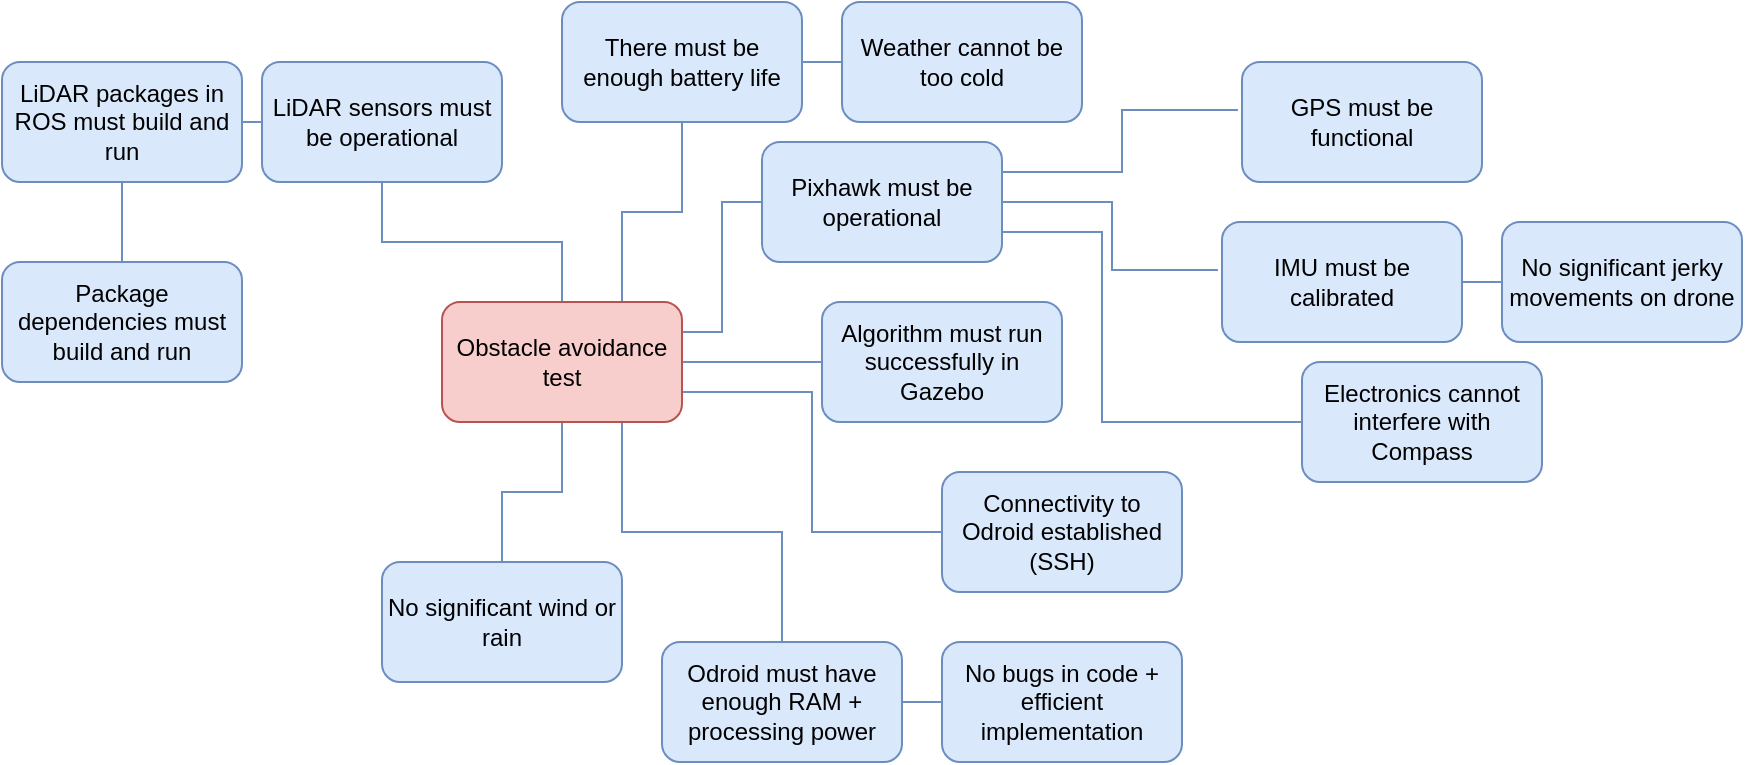 <mxfile type="github" version="10.7.7"><diagram id="4e-2nmrWIUUcu9EXJC4X" name="Page-1"><mxGraphModel grid="1" dx="840" dy="441" gridSize="10" guides="1" tooltips="1" connect="1" arrows="1" fold="1" page="1" pageScale="1" pageWidth="827" pageHeight="1169" math="0" shadow="0"><root><mxCell id="0"/><mxCell id="1" parent="0"/><mxCell id="azHqUHfc6iuTFhBYgKCk-19" parent="1" style="edgeStyle=orthogonalEdgeStyle;rounded=0;orthogonalLoop=1;jettySize=auto;html=1;exitX=1;exitY=0.75;exitDx=0;exitDy=0;endArrow=none;endFill=0;entryX=0;entryY=0.5;entryDx=0;entryDy=0;fillColor=#dae8fc;strokeColor=#6c8ebf;" edge="1" target="azHqUHfc6iuTFhBYgKCk-20" source="azHqUHfc6iuTFhBYgKCk-4"><mxGeometry as="geometry" relative="1"><mxPoint as="targetPoint" x="560" y="230"/><Array as="points"><mxPoint x="570" y="145"/><mxPoint x="570" y="240"/></Array></mxGeometry></mxCell><mxCell id="azHqUHfc6iuTFhBYgKCk-2" parent="1" style="edgeStyle=orthogonalEdgeStyle;rounded=0;orthogonalLoop=1;jettySize=auto;html=1;exitX=1;exitY=0.5;exitDx=0;exitDy=0;endArrow=none;endFill=0;fillColor=#dae8fc;strokeColor=#6c8ebf;" edge="1" target="azHqUHfc6iuTFhBYgKCk-3" source="azHqUHfc6iuTFhBYgKCk-1"><mxGeometry as="geometry" relative="1"><mxPoint as="targetPoint" x="400" y="210"/></mxGeometry></mxCell><mxCell id="azHqUHfc6iuTFhBYgKCk-10" parent="1" style="edgeStyle=orthogonalEdgeStyle;rounded=0;orthogonalLoop=1;jettySize=auto;html=1;exitX=1;exitY=0.25;exitDx=0;exitDy=0;entryX=0;entryY=0.5;entryDx=0;entryDy=0;endArrow=none;endFill=0;fillColor=#dae8fc;strokeColor=#6c8ebf;" edge="1" target="azHqUHfc6iuTFhBYgKCk-4" source="azHqUHfc6iuTFhBYgKCk-1"><mxGeometry as="geometry" relative="1"/></mxCell><mxCell id="azHqUHfc6iuTFhBYgKCk-12" parent="1" style="edgeStyle=orthogonalEdgeStyle;rounded=0;orthogonalLoop=1;jettySize=auto;html=1;exitX=1;exitY=0.75;exitDx=0;exitDy=0;entryX=0;entryY=0.5;entryDx=0;entryDy=0;endArrow=none;endFill=0;fillColor=#dae8fc;strokeColor=#6c8ebf;" edge="1" target="azHqUHfc6iuTFhBYgKCk-11" source="azHqUHfc6iuTFhBYgKCk-1"><mxGeometry as="geometry" relative="1"/></mxCell><mxCell id="azHqUHfc6iuTFhBYgKCk-23" parent="1" style="edgeStyle=orthogonalEdgeStyle;rounded=0;orthogonalLoop=1;jettySize=auto;html=1;exitX=0.75;exitY=1;exitDx=0;exitDy=0;endArrow=none;endFill=0;fillColor=#dae8fc;strokeColor=#6c8ebf;" edge="1" target="azHqUHfc6iuTFhBYgKCk-24" source="azHqUHfc6iuTFhBYgKCk-1"><mxGeometry as="geometry" relative="1"><mxPoint as="targetPoint" x="360" y="350"/></mxGeometry></mxCell><mxCell id="azHqUHfc6iuTFhBYgKCk-27" parent="1" style="edgeStyle=orthogonalEdgeStyle;rounded=0;orthogonalLoop=1;jettySize=auto;html=1;exitX=0.75;exitY=0;exitDx=0;exitDy=0;endArrow=none;endFill=0;fillColor=#dae8fc;strokeColor=#6c8ebf;" edge="1" target="azHqUHfc6iuTFhBYgKCk-28" source="azHqUHfc6iuTFhBYgKCk-1"><mxGeometry as="geometry" relative="1"><mxPoint as="targetPoint" x="350" y="80"/></mxGeometry></mxCell><mxCell id="azHqUHfc6iuTFhBYgKCk-29" parent="1" style="edgeStyle=orthogonalEdgeStyle;rounded=0;orthogonalLoop=1;jettySize=auto;html=1;endArrow=none;endFill=0;entryX=0.5;entryY=0;entryDx=0;entryDy=0;fillColor=#dae8fc;strokeColor=#6c8ebf;" edge="1" target="azHqUHfc6iuTFhBYgKCk-30" source="azHqUHfc6iuTFhBYgKCk-1"><mxGeometry as="geometry" relative="1"><mxPoint as="targetPoint" x="300" y="280"/></mxGeometry></mxCell><mxCell id="azHqUHfc6iuTFhBYgKCk-34" parent="1" style="edgeStyle=orthogonalEdgeStyle;rounded=0;orthogonalLoop=1;jettySize=auto;html=1;endArrow=none;endFill=0;fillColor=#dae8fc;strokeColor=#6c8ebf;" edge="1" target="azHqUHfc6iuTFhBYgKCk-35" source="azHqUHfc6iuTFhBYgKCk-1"><mxGeometry as="geometry" relative="1"><mxPoint as="targetPoint" x="260" y="140"/></mxGeometry></mxCell><mxCell id="azHqUHfc6iuTFhBYgKCk-1" value="Obstacle avoidance test" parent="1" style="rounded=1;whiteSpace=wrap;html=1;fillColor=#f8cecc;strokeColor=#b85450;" vertex="1"><mxGeometry as="geometry" x="240" y="180" width="120" height="60"/></mxCell><mxCell id="azHqUHfc6iuTFhBYgKCk-3" value="Algorithm must run successfully in Gazebo&lt;br&gt;" parent="1" style="rounded=1;whiteSpace=wrap;html=1;fillColor=#dae8fc;strokeColor=#6c8ebf;" vertex="1"><mxGeometry as="geometry" x="430" y="180" width="120" height="60"/></mxCell><mxCell id="azHqUHfc6iuTFhBYgKCk-15" parent="1" style="edgeStyle=orthogonalEdgeStyle;rounded=0;orthogonalLoop=1;jettySize=auto;html=1;exitX=1;exitY=0.25;exitDx=0;exitDy=0;entryX=-0.017;entryY=0.4;entryDx=0;entryDy=0;entryPerimeter=0;endArrow=none;endFill=0;fillColor=#dae8fc;strokeColor=#6c8ebf;" edge="1" target="azHqUHfc6iuTFhBYgKCk-14" source="azHqUHfc6iuTFhBYgKCk-4"><mxGeometry as="geometry" relative="1"/></mxCell><mxCell id="azHqUHfc6iuTFhBYgKCk-4" value="Pixhawk must be operational&lt;br&gt;" parent="1" style="rounded=1;whiteSpace=wrap;html=1;fillColor=#dae8fc;strokeColor=#6c8ebf;" vertex="1"><mxGeometry as="geometry" x="400" y="100" width="120" height="60"/></mxCell><mxCell id="azHqUHfc6iuTFhBYgKCk-11" value="Connectivity to Odroid established (SSH)" parent="1" style="rounded=1;whiteSpace=wrap;html=1;fillColor=#dae8fc;strokeColor=#6c8ebf;" vertex="1"><mxGeometry as="geometry" x="490" y="265" width="120" height="60"/></mxCell><mxCell id="azHqUHfc6iuTFhBYgKCk-14" value="GPS must be functional&lt;br&gt;" parent="1" style="rounded=1;whiteSpace=wrap;html=1;fillColor=#dae8fc;strokeColor=#6c8ebf;" vertex="1"><mxGeometry as="geometry" x="640" y="60" width="120" height="60"/></mxCell><mxCell id="azHqUHfc6iuTFhBYgKCk-16" parent="1" style="edgeStyle=orthogonalEdgeStyle;rounded=0;orthogonalLoop=1;jettySize=auto;html=1;exitX=1;exitY=0.5;exitDx=0;exitDy=0;entryX=-0.017;entryY=0.4;entryDx=0;entryDy=0;entryPerimeter=0;endArrow=none;endFill=0;fillColor=#dae8fc;strokeColor=#6c8ebf;" edge="1" target="azHqUHfc6iuTFhBYgKCk-17" source="azHqUHfc6iuTFhBYgKCk-4"><mxGeometry as="geometry" relative="1"><mxPoint as="sourcePoint" x="490" y="130"/></mxGeometry></mxCell><mxCell id="azHqUHfc6iuTFhBYgKCk-21" parent="1" style="edgeStyle=orthogonalEdgeStyle;rounded=0;orthogonalLoop=1;jettySize=auto;html=1;exitX=1;exitY=0.5;exitDx=0;exitDy=0;endArrow=none;endFill=0;entryX=0;entryY=0.5;entryDx=0;entryDy=0;fillColor=#dae8fc;strokeColor=#6c8ebf;" edge="1" target="azHqUHfc6iuTFhBYgKCk-22" source="azHqUHfc6iuTFhBYgKCk-17"><mxGeometry as="geometry" relative="1"><mxPoint as="targetPoint" x="720" y="170"/></mxGeometry></mxCell><mxCell id="azHqUHfc6iuTFhBYgKCk-17" value="IMU must be calibrated&lt;br&gt;" parent="1" style="rounded=1;whiteSpace=wrap;html=1;fillColor=#dae8fc;strokeColor=#6c8ebf;" vertex="1"><mxGeometry as="geometry" x="630" y="140" width="120" height="60"/></mxCell><mxCell id="azHqUHfc6iuTFhBYgKCk-20" value="Electronics cannot interfere with Compass&lt;br&gt;" parent="1" style="rounded=1;whiteSpace=wrap;html=1;fillColor=#dae8fc;strokeColor=#6c8ebf;" vertex="1"><mxGeometry as="geometry" x="670" y="210" width="120" height="60"/></mxCell><mxCell id="azHqUHfc6iuTFhBYgKCk-22" value="No significant jerky movements on drone&lt;br&gt;" parent="1" style="rounded=1;whiteSpace=wrap;html=1;fillColor=#dae8fc;strokeColor=#6c8ebf;" vertex="1"><mxGeometry as="geometry" x="770" y="140" width="120" height="60"/></mxCell><mxCell id="azHqUHfc6iuTFhBYgKCk-25" parent="1" style="edgeStyle=orthogonalEdgeStyle;rounded=0;orthogonalLoop=1;jettySize=auto;html=1;endArrow=none;endFill=0;fillColor=#dae8fc;strokeColor=#6c8ebf;" edge="1" target="azHqUHfc6iuTFhBYgKCk-26" source="azHqUHfc6iuTFhBYgKCk-24"><mxGeometry as="geometry" relative="1"><mxPoint as="targetPoint" x="480" y="380"/></mxGeometry></mxCell><mxCell id="azHqUHfc6iuTFhBYgKCk-24" value="Odroid must have enough RAM + processing power" parent="1" style="rounded=1;whiteSpace=wrap;html=1;fillColor=#dae8fc;strokeColor=#6c8ebf;" vertex="1"><mxGeometry as="geometry" x="350" y="350" width="120" height="60"/></mxCell><mxCell id="azHqUHfc6iuTFhBYgKCk-26" value="No bugs in code + efficient implementation" parent="1" style="rounded=1;whiteSpace=wrap;html=1;fillColor=#dae8fc;strokeColor=#6c8ebf;" vertex="1"><mxGeometry as="geometry" x="490" y="350" width="120" height="60"/></mxCell><mxCell id="azHqUHfc6iuTFhBYgKCk-32" parent="1" style="edgeStyle=orthogonalEdgeStyle;rounded=0;orthogonalLoop=1;jettySize=auto;html=1;endArrow=none;endFill=0;fillColor=#dae8fc;strokeColor=#6c8ebf;" edge="1" target="azHqUHfc6iuTFhBYgKCk-33" source="azHqUHfc6iuTFhBYgKCk-28"><mxGeometry as="geometry" relative="1"><mxPoint as="targetPoint" x="450" y="60"/></mxGeometry></mxCell><mxCell id="azHqUHfc6iuTFhBYgKCk-28" value="There must be enough battery life" parent="1" style="rounded=1;whiteSpace=wrap;html=1;fillColor=#dae8fc;strokeColor=#6c8ebf;" vertex="1"><mxGeometry as="geometry" x="300" y="30" width="120" height="60"/></mxCell><mxCell id="azHqUHfc6iuTFhBYgKCk-30" value="No significant wind or rain&lt;br&gt;" parent="1" style="rounded=1;whiteSpace=wrap;html=1;fillColor=#dae8fc;strokeColor=#6c8ebf;" vertex="1"><mxGeometry as="geometry" x="210" y="310" width="120" height="60"/></mxCell><mxCell id="azHqUHfc6iuTFhBYgKCk-33" value="Weather cannot be too cold" parent="1" style="rounded=1;whiteSpace=wrap;html=1;fillColor=#dae8fc;strokeColor=#6c8ebf;" vertex="1"><mxGeometry as="geometry" x="440" y="30" width="120" height="60"/></mxCell><mxCell id="azHqUHfc6iuTFhBYgKCk-36" parent="1" style="edgeStyle=orthogonalEdgeStyle;rounded=0;orthogonalLoop=1;jettySize=auto;html=1;exitX=0;exitY=0.5;exitDx=0;exitDy=0;endArrow=none;endFill=0;fillColor=#dae8fc;strokeColor=#6c8ebf;" edge="1" target="azHqUHfc6iuTFhBYgKCk-37" source="azHqUHfc6iuTFhBYgKCk-35"><mxGeometry as="geometry" relative="1"><mxPoint as="targetPoint" x="130" y="90"/></mxGeometry></mxCell><mxCell id="azHqUHfc6iuTFhBYgKCk-35" value="LiDAR sensors must be operational" parent="1" style="rounded=1;whiteSpace=wrap;html=1;fillColor=#dae8fc;strokeColor=#6c8ebf;" vertex="1"><mxGeometry as="geometry" x="150" y="60" width="120" height="60"/></mxCell><mxCell id="azHqUHfc6iuTFhBYgKCk-39" parent="1" style="edgeStyle=orthogonalEdgeStyle;rounded=0;orthogonalLoop=1;jettySize=auto;html=1;endArrow=none;endFill=0;fillColor=#dae8fc;strokeColor=#6c8ebf;" edge="1" target="azHqUHfc6iuTFhBYgKCk-40" source="azHqUHfc6iuTFhBYgKCk-37"><mxGeometry as="geometry" relative="1"><mxPoint as="targetPoint" x="80" y="150"/></mxGeometry></mxCell><mxCell id="azHqUHfc6iuTFhBYgKCk-37" value="LiDAR packages in ROS must build and run" parent="1" style="rounded=1;whiteSpace=wrap;html=1;fillColor=#dae8fc;strokeColor=#6c8ebf;" vertex="1"><mxGeometry as="geometry" x="20" y="60" width="120" height="60"/></mxCell><mxCell id="azHqUHfc6iuTFhBYgKCk-40" value="Package dependencies must build and run" parent="1" style="rounded=1;whiteSpace=wrap;html=1;fillColor=#dae8fc;strokeColor=#6c8ebf;" vertex="1"><mxGeometry as="geometry" x="20" y="160" width="120" height="60"/></mxCell></root></mxGraphModel></diagram></mxfile>